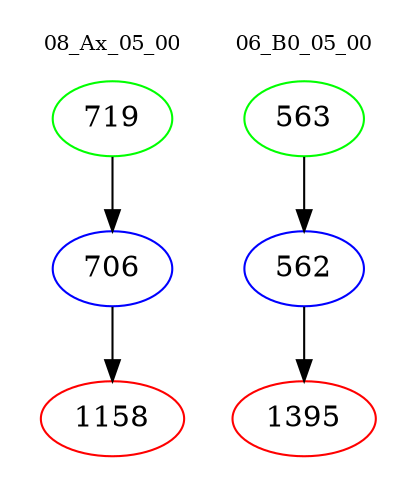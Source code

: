 digraph{
subgraph cluster_0 {
color = white
label = "08_Ax_05_00";
fontsize=10;
T0_719 [label="719", color="green"]
T0_719 -> T0_706 [color="black"]
T0_706 [label="706", color="blue"]
T0_706 -> T0_1158 [color="black"]
T0_1158 [label="1158", color="red"]
}
subgraph cluster_1 {
color = white
label = "06_B0_05_00";
fontsize=10;
T1_563 [label="563", color="green"]
T1_563 -> T1_562 [color="black"]
T1_562 [label="562", color="blue"]
T1_562 -> T1_1395 [color="black"]
T1_1395 [label="1395", color="red"]
}
}
